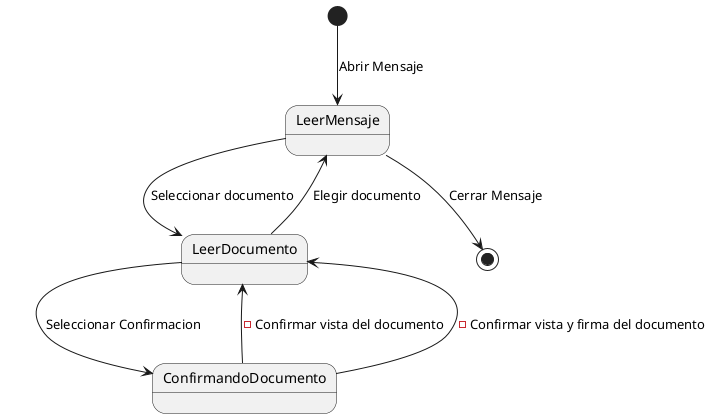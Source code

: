 @startuml diagramaDeEstados

[*] --> LeerMensaje: Abrir Mensaje

LeerMensaje --> LeerDocumento: Seleccionar documento

LeerDocumento --> ConfirmandoDocumento : Seleccionar Confirmacion

state ConfirmandoDocumento <<choice>> {
    ConfirmandoDocumento --> LeerDocumento: - Confirmar vista del documento
    ConfirmandoDocumento --> LeerDocumento: - Confirmar vista y firma del documento
}

LeerDocumento --> LeerMensaje : Elegir documento

LeerMensaje --> [*]: Cerrar Mensaje
@enduml